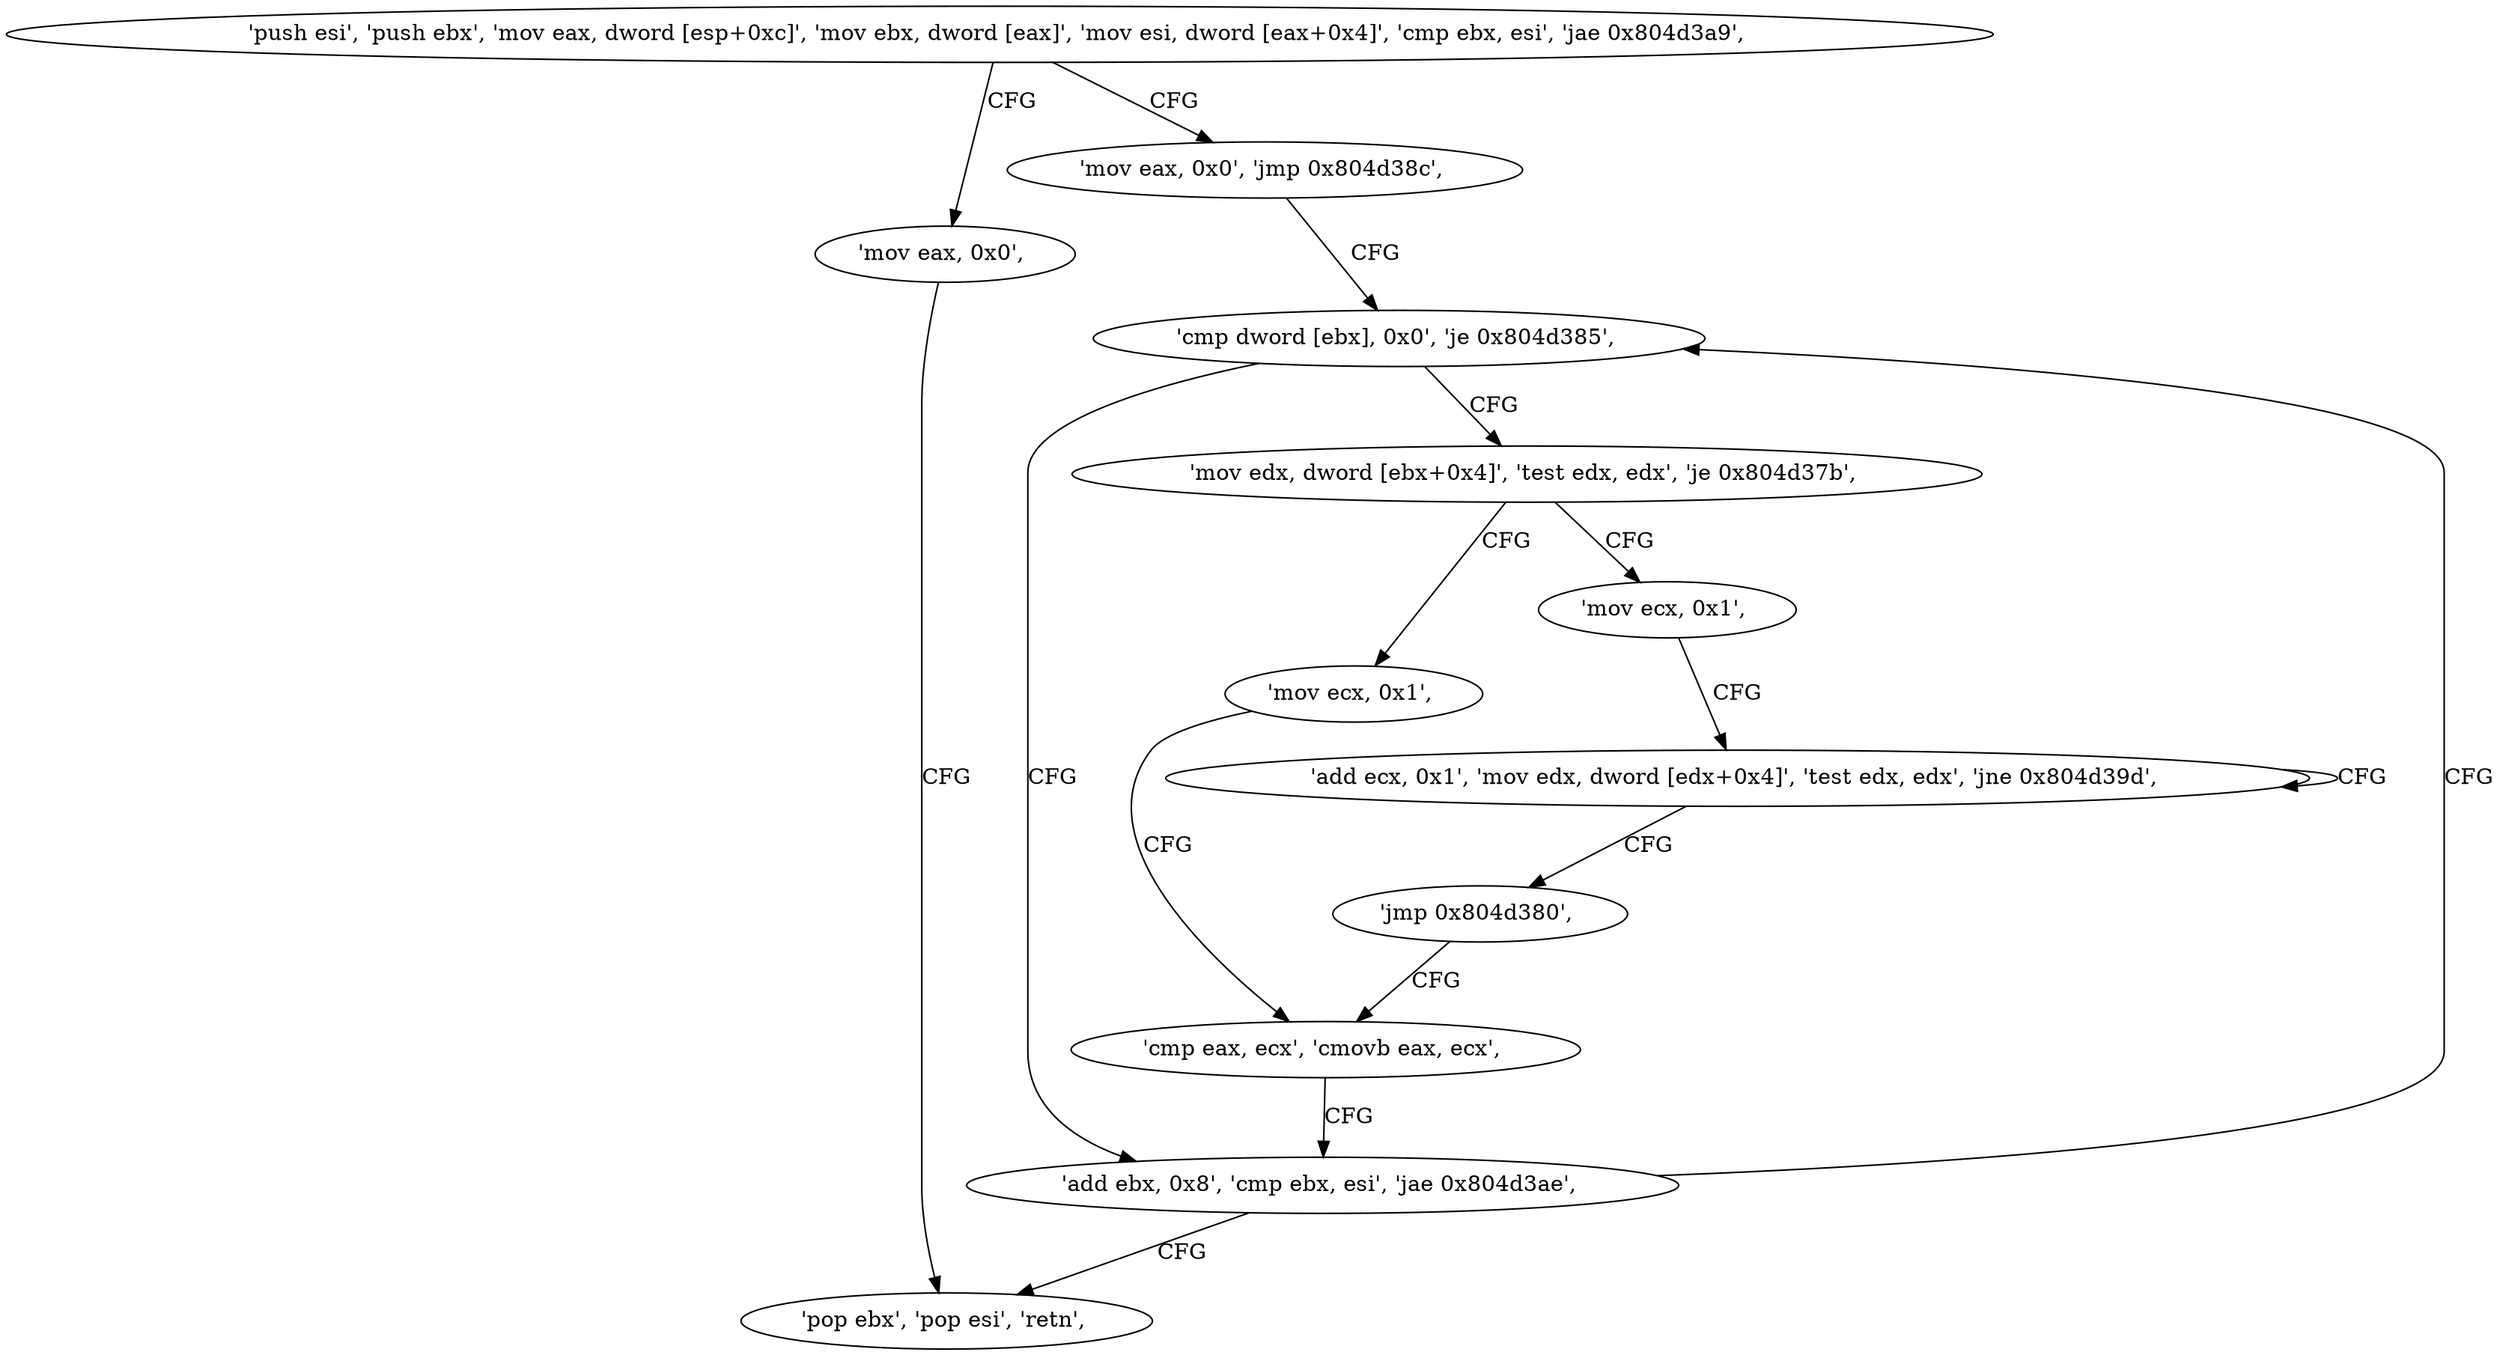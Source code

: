 digraph "func" {
"134533989" [label = "'push esi', 'push ebx', 'mov eax, dword [esp+0xc]', 'mov ebx, dword [eax]', 'mov esi, dword [eax+0x4]', 'cmp ebx, esi', 'jae 0x804d3a9', " ]
"134534057" [label = "'mov eax, 0x0', " ]
"134534004" [label = "'mov eax, 0x0', 'jmp 0x804d38c', " ]
"134534062" [label = "'pop ebx', 'pop esi', 'retn', " ]
"134534028" [label = "'cmp dword [ebx], 0x0', 'je 0x804d385', " ]
"134534021" [label = "'add ebx, 0x8', 'cmp ebx, esi', 'jae 0x804d3ae', " ]
"134534033" [label = "'mov edx, dword [ebx+0x4]', 'test edx, edx', 'je 0x804d37b', " ]
"134534011" [label = "'mov ecx, 0x1', " ]
"134534040" [label = "'mov ecx, 0x1', " ]
"134534016" [label = "'cmp eax, ecx', 'cmovb eax, ecx', " ]
"134534045" [label = "'add ecx, 0x1', 'mov edx, dword [edx+0x4]', 'test edx, edx', 'jne 0x804d39d', " ]
"134534055" [label = "'jmp 0x804d380', " ]
"134533989" -> "134534057" [ label = "CFG" ]
"134533989" -> "134534004" [ label = "CFG" ]
"134534057" -> "134534062" [ label = "CFG" ]
"134534004" -> "134534028" [ label = "CFG" ]
"134534028" -> "134534021" [ label = "CFG" ]
"134534028" -> "134534033" [ label = "CFG" ]
"134534021" -> "134534062" [ label = "CFG" ]
"134534021" -> "134534028" [ label = "CFG" ]
"134534033" -> "134534011" [ label = "CFG" ]
"134534033" -> "134534040" [ label = "CFG" ]
"134534011" -> "134534016" [ label = "CFG" ]
"134534040" -> "134534045" [ label = "CFG" ]
"134534016" -> "134534021" [ label = "CFG" ]
"134534045" -> "134534045" [ label = "CFG" ]
"134534045" -> "134534055" [ label = "CFG" ]
"134534055" -> "134534016" [ label = "CFG" ]
}

